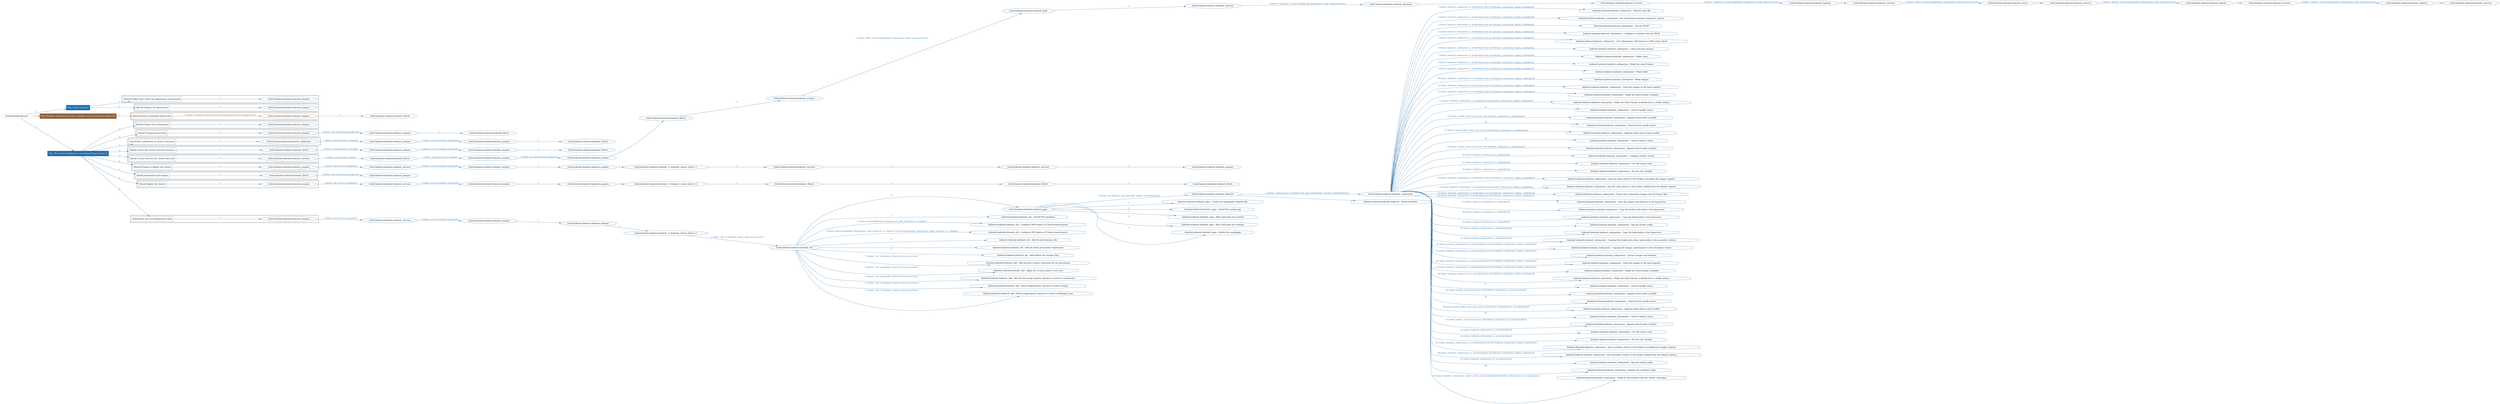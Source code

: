 digraph {
	graph [concentrate=true ordering=in rankdir=LR ratio=fill]
	edge [esep=5 sep=10]
	"kubeinit/playbook.yml" [id=root_node style=dotted]
	play_1d8784c3 [label="Play: Initial setup (1)" color="#1d71af" fontcolor="#ffffff" id=play_1d8784c3 shape=box style=filled tooltip=localhost]
	"kubeinit/playbook.yml" -> play_1d8784c3 [label="1 " color="#1d71af" fontcolor="#1d71af" id=edge_37711ec0 labeltooltip="1 " tooltip="1 "]
	subgraph "kubeinit.kubeinit.kubeinit_prepare" {
		role_99f420e4 [label="[role] kubeinit.kubeinit.kubeinit_prepare" color="#1d71af" id=role_99f420e4 tooltip="kubeinit.kubeinit.kubeinit_prepare"]
	}
	subgraph "kubeinit.kubeinit.kubeinit_prepare" {
		role_816c2f67 [label="[role] kubeinit.kubeinit.kubeinit_prepare" color="#1d71af" id=role_816c2f67 tooltip="kubeinit.kubeinit.kubeinit_prepare"]
	}
	subgraph "Play: Initial setup (1)" {
		play_1d8784c3 -> block_5ca86b5e [label=1 color="#1d71af" fontcolor="#1d71af" id=edge_a12f326e labeltooltip=1 tooltip=1]
		subgraph cluster_block_5ca86b5e {
			block_5ca86b5e [label="[block] Gather facts about the deployment environment" color="#1d71af" id=block_5ca86b5e labeltooltip="Gather facts about the deployment environment" shape=box tooltip="Gather facts about the deployment environment"]
			block_5ca86b5e -> role_99f420e4 [label="1 " color="#1d71af" fontcolor="#1d71af" id=edge_a60e7df8 labeltooltip="1 " tooltip="1 "]
		}
		play_1d8784c3 -> block_6c166f78 [label=2 color="#1d71af" fontcolor="#1d71af" id=edge_0e014a39 labeltooltip=2 tooltip=2]
		subgraph cluster_block_6c166f78 {
			block_6c166f78 [label="[block] Prepare the hypervisors" color="#1d71af" id=block_6c166f78 labeltooltip="Prepare the hypervisors" shape=box tooltip="Prepare the hypervisors"]
			block_6c166f78 -> role_816c2f67 [label="1 " color="#1d71af" fontcolor="#1d71af" id=edge_80103f69 labeltooltip="1 " tooltip="1 "]
		}
	}
	play_e81e5bc6 [label="Play: Prepare all hypervisor hosts to deploy service and cluster nodes (0)" color="#936039" fontcolor="#ffffff" id=play_e81e5bc6 shape=box style=filled tooltip="Play: Prepare all hypervisor hosts to deploy service and cluster nodes (0)"]
	"kubeinit/playbook.yml" -> play_e81e5bc6 [label="2 " color="#936039" fontcolor="#936039" id=edge_abcfe38e labeltooltip="2 " tooltip="2 "]
	subgraph "kubeinit.kubeinit.kubeinit_libvirt" {
		role_244fb43f [label="[role] kubeinit.kubeinit.kubeinit_libvirt" color="#936039" id=role_244fb43f tooltip="kubeinit.kubeinit.kubeinit_libvirt"]
	}
	subgraph "kubeinit.kubeinit.kubeinit_prepare" {
		role_1d9c8122 [label="[role] kubeinit.kubeinit.kubeinit_prepare" color="#936039" id=role_1d9c8122 tooltip="kubeinit.kubeinit.kubeinit_prepare"]
		role_1d9c8122 -> role_244fb43f [label="1 " color="#936039" fontcolor="#936039" id=edge_9a3e3296 labeltooltip="1 " tooltip="1 "]
	}
	subgraph "Play: Prepare all hypervisor hosts to deploy service and cluster nodes (0)" {
		play_e81e5bc6 -> block_f945affa [label=1 color="#936039" fontcolor="#936039" id=edge_0523de49 labeltooltip=1 tooltip=1]
		subgraph cluster_block_f945affa {
			block_f945affa [label="[block] Prepare individual hypervisors" color="#936039" id=block_f945affa labeltooltip="Prepare individual hypervisors" shape=box tooltip="Prepare individual hypervisors"]
			block_f945affa -> role_1d9c8122 [label="1 [when: inventory_hostname in hostvars['kubeinit-facts'].hypervisors]" color="#936039" fontcolor="#936039" id=edge_2105da61 labeltooltip="1 [when: inventory_hostname in hostvars['kubeinit-facts'].hypervisors]" tooltip="1 [when: inventory_hostname in hostvars['kubeinit-facts'].hypervisors]"]
		}
	}
	play_b187f497 [label="Play: Run cluster deployment on prepared hypervisors (1)" color="#296ba3" fontcolor="#ffffff" id=play_b187f497 shape=box style=filled tooltip=localhost]
	"kubeinit/playbook.yml" -> play_b187f497 [label="3 " color="#296ba3" fontcolor="#296ba3" id=edge_412a2a2f labeltooltip="3 " tooltip="3 "]
	subgraph "kubeinit.kubeinit.kubeinit_prepare" {
		role_861ab0e0 [label="[role] kubeinit.kubeinit.kubeinit_prepare" color="#296ba3" id=role_861ab0e0 tooltip="kubeinit.kubeinit.kubeinit_prepare"]
	}
	subgraph "kubeinit.kubeinit.kubeinit_libvirt" {
		role_b115efb9 [label="[role] kubeinit.kubeinit.kubeinit_libvirt" color="#296ba3" id=role_b115efb9 tooltip="kubeinit.kubeinit.kubeinit_libvirt"]
	}
	subgraph "kubeinit.kubeinit.kubeinit_prepare" {
		role_8c2008c1 [label="[role] kubeinit.kubeinit.kubeinit_prepare" color="#296ba3" id=role_8c2008c1 tooltip="kubeinit.kubeinit.kubeinit_prepare"]
		role_8c2008c1 -> role_b115efb9 [label="1 " color="#296ba3" fontcolor="#296ba3" id=edge_03dc4889 labeltooltip="1 " tooltip="1 "]
	}
	subgraph "kubeinit.kubeinit.kubeinit_prepare" {
		role_6a75672b [label="[role] kubeinit.kubeinit.kubeinit_prepare" color="#296ba3" id=role_6a75672b tooltip="kubeinit.kubeinit.kubeinit_prepare"]
		role_6a75672b -> role_8c2008c1 [label="1 [when: not environment_prepared]" color="#296ba3" fontcolor="#296ba3" id=edge_0b94c96a labeltooltip="1 [when: not environment_prepared]" tooltip="1 [when: not environment_prepared]"]
	}
	subgraph "kubeinit.kubeinit.kubeinit_libvirt" {
		role_38f4ca4e [label="[role] kubeinit.kubeinit.kubeinit_libvirt" color="#296ba3" id=role_38f4ca4e tooltip="kubeinit.kubeinit.kubeinit_libvirt"]
	}
	subgraph "kubeinit.kubeinit.kubeinit_prepare" {
		role_4e9353fc [label="[role] kubeinit.kubeinit.kubeinit_prepare" color="#296ba3" id=role_4e9353fc tooltip="kubeinit.kubeinit.kubeinit_prepare"]
		role_4e9353fc -> role_38f4ca4e [label="1 " color="#296ba3" fontcolor="#296ba3" id=edge_4ff601a0 labeltooltip="1 " tooltip="1 "]
	}
	subgraph "kubeinit.kubeinit.kubeinit_prepare" {
		role_08af8b86 [label="[role] kubeinit.kubeinit.kubeinit_prepare" color="#296ba3" id=role_08af8b86 tooltip="kubeinit.kubeinit.kubeinit_prepare"]
		role_08af8b86 -> role_4e9353fc [label="1 [when: not environment_prepared]" color="#296ba3" fontcolor="#296ba3" id=edge_bfda7d6c labeltooltip="1 [when: not environment_prepared]" tooltip="1 [when: not environment_prepared]"]
	}
	subgraph "kubeinit.kubeinit.kubeinit_validations" {
		role_d493d7da [label="[role] kubeinit.kubeinit.kubeinit_validations" color="#296ba3" id=role_d493d7da tooltip="kubeinit.kubeinit.kubeinit_validations"]
		role_d493d7da -> role_08af8b86 [label="1 [when: not hypervisors_cleaned]" color="#296ba3" fontcolor="#296ba3" id=edge_277dc9c0 labeltooltip="1 [when: not hypervisors_cleaned]" tooltip="1 [when: not hypervisors_cleaned]"]
	}
	subgraph "kubeinit.kubeinit.kubeinit_libvirt" {
		role_aebf6ecc [label="[role] kubeinit.kubeinit.kubeinit_libvirt" color="#296ba3" id=role_aebf6ecc tooltip="kubeinit.kubeinit.kubeinit_libvirt"]
	}
	subgraph "kubeinit.kubeinit.kubeinit_prepare" {
		role_e9e1ebd5 [label="[role] kubeinit.kubeinit.kubeinit_prepare" color="#296ba3" id=role_e9e1ebd5 tooltip="kubeinit.kubeinit.kubeinit_prepare"]
		role_e9e1ebd5 -> role_aebf6ecc [label="1 " color="#296ba3" fontcolor="#296ba3" id=edge_508619a4 labeltooltip="1 " tooltip="1 "]
	}
	subgraph "kubeinit.kubeinit.kubeinit_prepare" {
		role_8652c1fe [label="[role] kubeinit.kubeinit.kubeinit_prepare" color="#296ba3" id=role_8652c1fe tooltip="kubeinit.kubeinit.kubeinit_prepare"]
		role_8652c1fe -> role_e9e1ebd5 [label="1 [when: not environment_prepared]" color="#296ba3" fontcolor="#296ba3" id=edge_680bfb32 labeltooltip="1 [when: not environment_prepared]" tooltip="1 [when: not environment_prepared]"]
	}
	subgraph "kubeinit.kubeinit.kubeinit_libvirt" {
		role_e1eadee9 [label="[role] kubeinit.kubeinit.kubeinit_libvirt" color="#296ba3" id=role_e1eadee9 tooltip="kubeinit.kubeinit.kubeinit_libvirt"]
		role_e1eadee9 -> role_8652c1fe [label="1 [when: not hypervisors_cleaned]" color="#296ba3" fontcolor="#296ba3" id=edge_faad257a labeltooltip="1 [when: not hypervisors_cleaned]" tooltip="1 [when: not hypervisors_cleaned]"]
	}
	subgraph "kubeinit.kubeinit.kubeinit_services" {
		role_75934bc2 [label="[role] kubeinit.kubeinit.kubeinit_services" color="#296ba3" id=role_75934bc2 tooltip="kubeinit.kubeinit.kubeinit_services"]
	}
	subgraph "kubeinit.kubeinit.kubeinit_registry" {
		role_73e1f264 [label="[role] kubeinit.kubeinit.kubeinit_registry" color="#296ba3" id=role_73e1f264 tooltip="kubeinit.kubeinit.kubeinit_registry"]
		role_73e1f264 -> role_75934bc2 [label="1 " color="#296ba3" fontcolor="#296ba3" id=edge_291054be labeltooltip="1 " tooltip="1 "]
	}
	subgraph "kubeinit.kubeinit.kubeinit_services" {
		role_dd8f4ae9 [label="[role] kubeinit.kubeinit.kubeinit_services" color="#296ba3" id=role_dd8f4ae9 tooltip="kubeinit.kubeinit.kubeinit_services"]
		role_dd8f4ae9 -> role_73e1f264 [label="1 [when: 'registry' in hostvars[kubeinit_deployment_node_name].services]" color="#296ba3" fontcolor="#296ba3" id=edge_91bd4630 labeltooltip="1 [when: 'registry' in hostvars[kubeinit_deployment_node_name].services]" tooltip="1 [when: 'registry' in hostvars[kubeinit_deployment_node_name].services]"]
	}
	subgraph "kubeinit.kubeinit.kubeinit_apache" {
		role_99bba309 [label="[role] kubeinit.kubeinit.kubeinit_apache" color="#296ba3" id=role_99bba309 tooltip="kubeinit.kubeinit.kubeinit_apache"]
		role_99bba309 -> role_dd8f4ae9 [label="1 " color="#296ba3" fontcolor="#296ba3" id=edge_5874ccbd labeltooltip="1 " tooltip="1 "]
	}
	subgraph "kubeinit.kubeinit.kubeinit_services" {
		role_25134f25 [label="[role] kubeinit.kubeinit.kubeinit_services" color="#296ba3" id=role_25134f25 tooltip="kubeinit.kubeinit.kubeinit_services"]
		role_25134f25 -> role_99bba309 [label="1 [when: 'apache' in hostvars[kubeinit_deployment_node_name].services]" color="#296ba3" fontcolor="#296ba3" id=edge_b7f0056e labeltooltip="1 [when: 'apache' in hostvars[kubeinit_deployment_node_name].services]" tooltip="1 [when: 'apache' in hostvars[kubeinit_deployment_node_name].services]"]
	}
	subgraph "kubeinit.kubeinit.kubeinit_nexus" {
		role_3f56356f [label="[role] kubeinit.kubeinit.kubeinit_nexus" color="#296ba3" id=role_3f56356f tooltip="kubeinit.kubeinit.kubeinit_nexus"]
		role_3f56356f -> role_25134f25 [label="1 " color="#296ba3" fontcolor="#296ba3" id=edge_89238c57 labeltooltip="1 " tooltip="1 "]
	}
	subgraph "kubeinit.kubeinit.kubeinit_services" {
		role_61d0053f [label="[role] kubeinit.kubeinit.kubeinit_services" color="#296ba3" id=role_61d0053f tooltip="kubeinit.kubeinit.kubeinit_services"]
		role_61d0053f -> role_3f56356f [label="1 [when: 'nexus' in hostvars[kubeinit_deployment_node_name].services]" color="#296ba3" fontcolor="#296ba3" id=edge_2a2c4cd6 labeltooltip="1 [when: 'nexus' in hostvars[kubeinit_deployment_node_name].services]" tooltip="1 [when: 'nexus' in hostvars[kubeinit_deployment_node_name].services]"]
	}
	subgraph "kubeinit.kubeinit.kubeinit_haproxy" {
		role_b425cc8e [label="[role] kubeinit.kubeinit.kubeinit_haproxy" color="#296ba3" id=role_b425cc8e tooltip="kubeinit.kubeinit.kubeinit_haproxy"]
		role_b425cc8e -> role_61d0053f [label="1 " color="#296ba3" fontcolor="#296ba3" id=edge_9f6c2f40 labeltooltip="1 " tooltip="1 "]
	}
	subgraph "kubeinit.kubeinit.kubeinit_services" {
		role_6594d988 [label="[role] kubeinit.kubeinit.kubeinit_services" color="#296ba3" id=role_6594d988 tooltip="kubeinit.kubeinit.kubeinit_services"]
		role_6594d988 -> role_b425cc8e [label="1 [when: 'haproxy' in hostvars[kubeinit_deployment_node_name].services]" color="#296ba3" fontcolor="#296ba3" id=edge_20e391f1 labeltooltip="1 [when: 'haproxy' in hostvars[kubeinit_deployment_node_name].services]" tooltip="1 [when: 'haproxy' in hostvars[kubeinit_deployment_node_name].services]"]
	}
	subgraph "kubeinit.kubeinit.kubeinit_dnsmasq" {
		role_6ca9a08f [label="[role] kubeinit.kubeinit.kubeinit_dnsmasq" color="#296ba3" id=role_6ca9a08f tooltip="kubeinit.kubeinit.kubeinit_dnsmasq"]
		role_6ca9a08f -> role_6594d988 [label="1 " color="#296ba3" fontcolor="#296ba3" id=edge_02e6ba7e labeltooltip="1 " tooltip="1 "]
	}
	subgraph "kubeinit.kubeinit.kubeinit_services" {
		role_6c6a97ee [label="[role] kubeinit.kubeinit.kubeinit_services" color="#296ba3" id=role_6c6a97ee tooltip="kubeinit.kubeinit.kubeinit_services"]
		role_6c6a97ee -> role_6ca9a08f [label="1 [when: 'dnsmasq' in hostvars[kubeinit_deployment_node_name].services]" color="#296ba3" fontcolor="#296ba3" id=edge_89f33fee labeltooltip="1 [when: 'dnsmasq' in hostvars[kubeinit_deployment_node_name].services]" tooltip="1 [when: 'dnsmasq' in hostvars[kubeinit_deployment_node_name].services]"]
	}
	subgraph "kubeinit.kubeinit.kubeinit_bind" {
		role_ac25366d [label="[role] kubeinit.kubeinit.kubeinit_bind" color="#296ba3" id=role_ac25366d tooltip="kubeinit.kubeinit.kubeinit_bind"]
		role_ac25366d -> role_6c6a97ee [label="1 " color="#296ba3" fontcolor="#296ba3" id=edge_35c01b10 labeltooltip="1 " tooltip="1 "]
	}
	subgraph "kubeinit.kubeinit.kubeinit_prepare" {
		role_6b55c64f [label="[role] kubeinit.kubeinit.kubeinit_prepare" color="#296ba3" id=role_6b55c64f tooltip="kubeinit.kubeinit.kubeinit_prepare"]
		role_6b55c64f -> role_ac25366d [label="1 [when: 'bind' in hostvars[kubeinit_deployment_node_name].services]" color="#296ba3" fontcolor="#296ba3" id=edge_ab4980b1 labeltooltip="1 [when: 'bind' in hostvars[kubeinit_deployment_node_name].services]" tooltip="1 [when: 'bind' in hostvars[kubeinit_deployment_node_name].services]"]
	}
	subgraph "kubeinit.kubeinit.kubeinit_libvirt" {
		role_68f112b7 [label="[role] kubeinit.kubeinit.kubeinit_libvirt" color="#296ba3" id=role_68f112b7 tooltip="kubeinit.kubeinit.kubeinit_libvirt"]
		role_68f112b7 -> role_6b55c64f [label="1 " color="#296ba3" fontcolor="#296ba3" id=edge_5e8978c1 labeltooltip="1 " tooltip="1 "]
	}
	subgraph "kubeinit.kubeinit.kubeinit_prepare" {
		role_e06b0bdf [label="[role] kubeinit.kubeinit.kubeinit_prepare" color="#296ba3" id=role_e06b0bdf tooltip="kubeinit.kubeinit.kubeinit_prepare"]
		role_e06b0bdf -> role_68f112b7 [label="1 " color="#296ba3" fontcolor="#296ba3" id=edge_eb41a203 labeltooltip="1 " tooltip="1 "]
	}
	subgraph "kubeinit.kubeinit.kubeinit_prepare" {
		role_a91468b3 [label="[role] kubeinit.kubeinit.kubeinit_prepare" color="#296ba3" id=role_a91468b3 tooltip="kubeinit.kubeinit.kubeinit_prepare"]
		role_a91468b3 -> role_e06b0bdf [label="1 [when: not environment_prepared]" color="#296ba3" fontcolor="#296ba3" id=edge_29d218a9 labeltooltip="1 [when: not environment_prepared]" tooltip="1 [when: not environment_prepared]"]
	}
	subgraph "kubeinit.kubeinit.kubeinit_libvirt" {
		role_0fec91ba [label="[role] kubeinit.kubeinit.kubeinit_libvirt" color="#296ba3" id=role_0fec91ba tooltip="kubeinit.kubeinit.kubeinit_libvirt"]
		role_0fec91ba -> role_a91468b3 [label="1 [when: not hypervisors_cleaned]" color="#296ba3" fontcolor="#296ba3" id=edge_ff39a224 labeltooltip="1 [when: not hypervisors_cleaned]" tooltip="1 [when: not hypervisors_cleaned]"]
	}
	subgraph "kubeinit.kubeinit.kubeinit_services" {
		role_12783359 [label="[role] kubeinit.kubeinit.kubeinit_services" color="#296ba3" id=role_12783359 tooltip="kubeinit.kubeinit.kubeinit_services"]
		role_12783359 -> role_0fec91ba [label="1 [when: not network_created]" color="#296ba3" fontcolor="#296ba3" id=edge_5067ac9f labeltooltip="1 [when: not network_created]" tooltip="1 [when: not network_created]"]
	}
	subgraph "kubeinit.kubeinit.kubeinit_prepare" {
		role_0bf4cdca [label="[role] kubeinit.kubeinit.kubeinit_prepare" color="#296ba3" id=role_0bf4cdca tooltip="kubeinit.kubeinit.kubeinit_prepare"]
	}
	subgraph "kubeinit.kubeinit.kubeinit_services" {
		role_d145c958 [label="[role] kubeinit.kubeinit.kubeinit_services" color="#296ba3" id=role_d145c958 tooltip="kubeinit.kubeinit.kubeinit_services"]
		role_d145c958 -> role_0bf4cdca [label="1 " color="#296ba3" fontcolor="#296ba3" id=edge_5b27cc16 labeltooltip="1 " tooltip="1 "]
	}
	subgraph "kubeinit.kubeinit.kubeinit_services" {
		role_8a40e960 [label="[role] kubeinit.kubeinit.kubeinit_services" color="#296ba3" id=role_8a40e960 tooltip="kubeinit.kubeinit.kubeinit_services"]
		role_8a40e960 -> role_d145c958 [label="1 " color="#296ba3" fontcolor="#296ba3" id=edge_90e63d42 labeltooltip="1 " tooltip="1 "]
	}
	subgraph "kubeinit.kubeinit.kubeinit_{{ kubeinit_cluster_distro }}" {
		role_70398e39 [label="[role] kubeinit.kubeinit.kubeinit_{{ kubeinit_cluster_distro }}" color="#296ba3" id=role_70398e39 tooltip="kubeinit.kubeinit.kubeinit_{{ kubeinit_cluster_distro }}"]
		role_70398e39 -> role_8a40e960 [label="1 " color="#296ba3" fontcolor="#296ba3" id=edge_79bf9131 labeltooltip="1 " tooltip="1 "]
	}
	subgraph "kubeinit.kubeinit.kubeinit_prepare" {
		role_46979c8f [label="[role] kubeinit.kubeinit.kubeinit_prepare" color="#296ba3" id=role_46979c8f tooltip="kubeinit.kubeinit.kubeinit_prepare"]
		role_46979c8f -> role_70398e39 [label="1 " color="#296ba3" fontcolor="#296ba3" id=edge_72f097d5 labeltooltip="1 " tooltip="1 "]
	}
	subgraph "kubeinit.kubeinit.kubeinit_prepare" {
		role_f70a0f1f [label="[role] kubeinit.kubeinit.kubeinit_prepare" color="#296ba3" id=role_f70a0f1f tooltip="kubeinit.kubeinit.kubeinit_prepare"]
		role_f70a0f1f -> role_46979c8f [label="1 " color="#296ba3" fontcolor="#296ba3" id=edge_66804435 labeltooltip="1 " tooltip="1 "]
	}
	subgraph "kubeinit.kubeinit.kubeinit_services" {
		role_2aeeb20b [label="[role] kubeinit.kubeinit.kubeinit_services" color="#296ba3" id=role_2aeeb20b tooltip="kubeinit.kubeinit.kubeinit_services"]
		role_2aeeb20b -> role_f70a0f1f [label="1 [when: not environment_prepared]" color="#296ba3" fontcolor="#296ba3" id=edge_21117f18 labeltooltip="1 [when: not environment_prepared]" tooltip="1 [when: not environment_prepared]"]
	}
	subgraph "kubeinit.kubeinit.kubeinit_prepare" {
		role_0b8f5d6c [label="[role] kubeinit.kubeinit.kubeinit_prepare" color="#296ba3" id=role_0b8f5d6c tooltip="kubeinit.kubeinit.kubeinit_prepare"]
		role_0b8f5d6c -> role_2aeeb20b [label="1 [when: not services_prepared]" color="#296ba3" fontcolor="#296ba3" id=edge_3092ad42 labeltooltip="1 [when: not services_prepared]" tooltip="1 [when: not services_prepared]"]
	}
	subgraph "kubeinit.kubeinit.kubeinit_prepare" {
		role_40e465fc [label="[role] kubeinit.kubeinit.kubeinit_prepare" color="#296ba3" id=role_40e465fc tooltip="kubeinit.kubeinit.kubeinit_prepare"]
	}
	subgraph "kubeinit.kubeinit.kubeinit_libvirt" {
		role_00959f3b [label="[role] kubeinit.kubeinit.kubeinit_libvirt" color="#296ba3" id=role_00959f3b tooltip="kubeinit.kubeinit.kubeinit_libvirt"]
		role_00959f3b -> role_40e465fc [label="1 [when: not environment_prepared]" color="#296ba3" fontcolor="#296ba3" id=edge_24ecc4bc labeltooltip="1 [when: not environment_prepared]" tooltip="1 [when: not environment_prepared]"]
	}
	subgraph "kubeinit.kubeinit.kubeinit_libvirt" {
		role_a5801ea5 [label="[role] kubeinit.kubeinit.kubeinit_libvirt" color="#296ba3" id=role_a5801ea5 tooltip="kubeinit.kubeinit.kubeinit_libvirt"]
	}
	subgraph "kubeinit.kubeinit.kubeinit_libvirt" {
		role_9e56a75f [label="[role] kubeinit.kubeinit.kubeinit_libvirt" color="#296ba3" id=role_9e56a75f tooltip="kubeinit.kubeinit.kubeinit_libvirt"]
		role_9e56a75f -> role_a5801ea5 [label="1 " color="#296ba3" fontcolor="#296ba3" id=edge_063fbbc5 labeltooltip="1 " tooltip="1 "]
	}
	subgraph "kubeinit.kubeinit.kubeinit_libvirt" {
		role_38e24f79 [label="[role] kubeinit.kubeinit.kubeinit_libvirt" color="#296ba3" id=role_38e24f79 tooltip="kubeinit.kubeinit.kubeinit_libvirt"]
		role_38e24f79 -> role_9e56a75f [label="1 " color="#296ba3" fontcolor="#296ba3" id=edge_78dd49f4 labeltooltip="1 " tooltip="1 "]
	}
	subgraph "kubeinit.kubeinit.kubeinit_{{ kubeinit_cluster_distro }}" {
		role_894fd6ac [label="[role] kubeinit.kubeinit.kubeinit_{{ kubeinit_cluster_distro }}" color="#296ba3" id=role_894fd6ac tooltip="kubeinit.kubeinit.kubeinit_{{ kubeinit_cluster_distro }}"]
		role_894fd6ac -> role_38e24f79 [label="1 " color="#296ba3" fontcolor="#296ba3" id=edge_d7dc72bb labeltooltip="1 " tooltip="1 "]
	}
	subgraph "kubeinit.kubeinit.kubeinit_prepare" {
		role_50054048 [label="[role] kubeinit.kubeinit.kubeinit_prepare" color="#296ba3" id=role_50054048 tooltip="kubeinit.kubeinit.kubeinit_prepare"]
		role_50054048 -> role_894fd6ac [label="1 " color="#296ba3" fontcolor="#296ba3" id=edge_b8bbca46 labeltooltip="1 " tooltip="1 "]
	}
	subgraph "kubeinit.kubeinit.kubeinit_prepare" {
		role_e5a20f41 [label="[role] kubeinit.kubeinit.kubeinit_prepare" color="#296ba3" id=role_e5a20f41 tooltip="kubeinit.kubeinit.kubeinit_prepare"]
		role_e5a20f41 -> role_50054048 [label="1 " color="#296ba3" fontcolor="#296ba3" id=edge_ccd88da6 labeltooltip="1 " tooltip="1 "]
	}
	subgraph "kubeinit.kubeinit.kubeinit_services" {
		role_6c1e0a22 [label="[role] kubeinit.kubeinit.kubeinit_services" color="#296ba3" id=role_6c1e0a22 tooltip="kubeinit.kubeinit.kubeinit_services"]
		role_6c1e0a22 -> role_e5a20f41 [label="1 [when: not environment_prepared]" color="#296ba3" fontcolor="#296ba3" id=edge_eac22bd5 labeltooltip="1 [when: not environment_prepared]" tooltip="1 [when: not environment_prepared]"]
	}
	subgraph "kubeinit.kubeinit.kubeinit_prepare" {
		role_60798f99 [label="[role] kubeinit.kubeinit.kubeinit_prepare" color="#296ba3" id=role_60798f99 tooltip="kubeinit.kubeinit.kubeinit_prepare"]
		role_60798f99 -> role_6c1e0a22 [label="1 [when: not services_prepared]" color="#296ba3" fontcolor="#296ba3" id=edge_7fd56402 labeltooltip="1 [when: not services_prepared]" tooltip="1 [when: not services_prepared]"]
	}
	subgraph "kubeinit.kubeinit.kubeinit_submariner" {
		role_92b066cb [label="[role] kubeinit.kubeinit.kubeinit_submariner" color="#296ba3" id=role_92b066cb tooltip="kubeinit.kubeinit.kubeinit_submariner"]
		task_b2f78c8d [label="kubeinit.kubeinit.kubeinit_submariner : Remove repo file" color="#296ba3" id=task_b2f78c8d shape=octagon tooltip="kubeinit.kubeinit.kubeinit_submariner : Remove repo file"]
		role_92b066cb -> task_b2f78c8d [label="1 [when: kubeinit_submariner_is_broker|bool and not kubeinit_submariner_deploy_stable|bool]" color="#296ba3" fontcolor="#296ba3" id=edge_f16aa6d8 labeltooltip="1 [when: kubeinit_submariner_is_broker|bool and not kubeinit_submariner_deploy_stable|bool]" tooltip="1 [when: kubeinit_submariner_is_broker|bool and not kubeinit_submariner_deploy_stable|bool]"]
		task_fcaf24f6 [label="kubeinit.kubeinit.kubeinit_submariner : Get submariner-operator repository content" color="#296ba3" id=task_fcaf24f6 shape=octagon tooltip="kubeinit.kubeinit.kubeinit_submariner : Get submariner-operator repository content"]
		role_92b066cb -> task_fcaf24f6 [label="2 [when: kubeinit_submariner_is_broker|bool and not kubeinit_submariner_deploy_stable|bool]" color="#296ba3" fontcolor="#296ba3" id=edge_9038d0ef labeltooltip="2 [when: kubeinit_submariner_is_broker|bool and not kubeinit_submariner_deploy_stable|bool]" tooltip="2 [when: kubeinit_submariner_is_broker|bool and not kubeinit_submariner_deploy_stable|bool]"]
		task_52219506 [label="kubeinit.kubeinit.kubeinit_submariner : Get the PR ID" color="#296ba3" id=task_52219506 shape=octagon tooltip="kubeinit.kubeinit.kubeinit_submariner : Get the PR ID"]
		role_92b066cb -> task_52219506 [label="3 [when: kubeinit_submariner_is_broker|bool and not kubeinit_submariner_deploy_stable|bool]" color="#296ba3" fontcolor="#296ba3" id=edge_f2f518c8 labeltooltip="3 [when: kubeinit_submariner_is_broker|bool and not kubeinit_submariner_deploy_stable|bool]" tooltip="3 [when: kubeinit_submariner_is_broker|bool and not kubeinit_submariner_deploy_stable|bool]"]
		task_dcd6f9cf [label="kubeinit.kubeinit.kubeinit_submariner : Configure a variable with the PR ID" color="#296ba3" id=task_dcd6f9cf shape=octagon tooltip="kubeinit.kubeinit.kubeinit_submariner : Configure a variable with the PR ID"]
		role_92b066cb -> task_dcd6f9cf [label="4 [when: kubeinit_submariner_is_broker|bool and not kubeinit_submariner_deploy_stable|bool]" color="#296ba3" fontcolor="#296ba3" id=edge_cca8babe labeltooltip="4 [when: kubeinit_submariner_is_broker|bool and not kubeinit_submariner_deploy_stable|bool]" tooltip="4 [when: kubeinit_submariner_is_broker|bool and not kubeinit_submariner_deploy_stable|bool]"]
		task_6909e68a [label="kubeinit.kubeinit.kubeinit_submariner : Get submariner code based on a PR or from devel" color="#296ba3" id=task_6909e68a shape=octagon tooltip="kubeinit.kubeinit.kubeinit_submariner : Get submariner code based on a PR or from devel"]
		role_92b066cb -> task_6909e68a [label="5 [when: kubeinit_submariner_is_broker|bool and not kubeinit_submariner_deploy_stable|bool]" color="#296ba3" fontcolor="#296ba3" id=edge_3adf9583 labeltooltip="5 [when: kubeinit_submariner_is_broker|bool and not kubeinit_submariner_deploy_stable|bool]" tooltip="5 [when: kubeinit_submariner_is_broker|bool and not kubeinit_submariner_deploy_stable|bool]"]
		task_781bc5c5 [label="kubeinit.kubeinit.kubeinit_submariner : Clean previous images" color="#296ba3" id=task_781bc5c5 shape=octagon tooltip="kubeinit.kubeinit.kubeinit_submariner : Clean previous images"]
		role_92b066cb -> task_781bc5c5 [label="6 [when: kubeinit_submariner_is_broker|bool and not kubeinit_submariner_deploy_stable|bool]" color="#296ba3" fontcolor="#296ba3" id=edge_27b42974 labeltooltip="6 [when: kubeinit_submariner_is_broker|bool and not kubeinit_submariner_deploy_stable|bool]" tooltip="6 [when: kubeinit_submariner_is_broker|bool and not kubeinit_submariner_deploy_stable|bool]"]
		task_fda60f6d [label="kubeinit.kubeinit.kubeinit_submariner : Make clean" color="#296ba3" id=task_fda60f6d shape=octagon tooltip="kubeinit.kubeinit.kubeinit_submariner : Make clean"]
		role_92b066cb -> task_fda60f6d [label="7 [when: kubeinit_submariner_is_broker|bool and not kubeinit_submariner_deploy_stable|bool]" color="#296ba3" fontcolor="#296ba3" id=edge_0db49923 labeltooltip="7 [when: kubeinit_submariner_is_broker|bool and not kubeinit_submariner_deploy_stable|bool]" tooltip="7 [when: kubeinit_submariner_is_broker|bool and not kubeinit_submariner_deploy_stable|bool]"]
		task_c66606e6 [label="kubeinit.kubeinit.kubeinit_submariner : Make the subctl binary" color="#296ba3" id=task_c66606e6 shape=octagon tooltip="kubeinit.kubeinit.kubeinit_submariner : Make the subctl binary"]
		role_92b066cb -> task_c66606e6 [label="8 [when: kubeinit_submariner_is_broker|bool and not kubeinit_submariner_deploy_stable|bool]" color="#296ba3" fontcolor="#296ba3" id=edge_9b9c3005 labeltooltip="8 [when: kubeinit_submariner_is_broker|bool and not kubeinit_submariner_deploy_stable|bool]" tooltip="8 [when: kubeinit_submariner_is_broker|bool and not kubeinit_submariner_deploy_stable|bool]"]
		task_c3a7ea55 [label="kubeinit.kubeinit.kubeinit_submariner : Make build" color="#296ba3" id=task_c3a7ea55 shape=octagon tooltip="kubeinit.kubeinit.kubeinit_submariner : Make build"]
		role_92b066cb -> task_c3a7ea55 [label="9 [when: kubeinit_submariner_is_broker|bool and not kubeinit_submariner_deploy_stable|bool]" color="#296ba3" fontcolor="#296ba3" id=edge_c8cd5ef1 labeltooltip="9 [when: kubeinit_submariner_is_broker|bool and not kubeinit_submariner_deploy_stable|bool]" tooltip="9 [when: kubeinit_submariner_is_broker|bool and not kubeinit_submariner_deploy_stable|bool]"]
		task_79aef6cb [label="kubeinit.kubeinit.kubeinit_submariner : Make images" color="#296ba3" id=task_79aef6cb shape=octagon tooltip="kubeinit.kubeinit.kubeinit_submariner : Make images"]
		role_92b066cb -> task_79aef6cb [label="10 [when: kubeinit_submariner_is_broker|bool and not kubeinit_submariner_deploy_stable|bool]" color="#296ba3" fontcolor="#296ba3" id=edge_c8197899 labeltooltip="10 [when: kubeinit_submariner_is_broker|bool and not kubeinit_submariner_deploy_stable|bool]" tooltip="10 [when: kubeinit_submariner_is_broker|bool and not kubeinit_submariner_deploy_stable|bool]"]
		task_600b2fb7 [label="kubeinit.kubeinit.kubeinit_submariner : Push the images to the local registry" color="#296ba3" id=task_600b2fb7 shape=octagon tooltip="kubeinit.kubeinit.kubeinit_submariner : Push the images to the local registry"]
		role_92b066cb -> task_600b2fb7 [label="11 [when: kubeinit_submariner_is_broker|bool and not kubeinit_submariner_deploy_stable|bool]" color="#296ba3" fontcolor="#296ba3" id=edge_0c9fb87c labeltooltip="11 [when: kubeinit_submariner_is_broker|bool and not kubeinit_submariner_deploy_stable|bool]" tooltip="11 [when: kubeinit_submariner_is_broker|bool and not kubeinit_submariner_deploy_stable|bool]"]
		task_7fc61144 [label="kubeinit.kubeinit.kubeinit_submariner : Make the subctl binary available" color="#296ba3" id=task_7fc61144 shape=octagon tooltip="kubeinit.kubeinit.kubeinit_submariner : Make the subctl binary available"]
		role_92b066cb -> task_7fc61144 [label="12 [when: kubeinit_submariner_is_broker|bool and not kubeinit_submariner_deploy_stable|bool]" color="#296ba3" fontcolor="#296ba3" id=edge_e08336e3 labeltooltip="12 [when: kubeinit_submariner_is_broker|bool and not kubeinit_submariner_deploy_stable|bool]" tooltip="12 [when: kubeinit_submariner_is_broker|bool and not kubeinit_submariner_deploy_stable|bool]"]
		task_e1f33a6f [label="kubeinit.kubeinit.kubeinit_submariner : Make the subctl binary available from a stable release" color="#296ba3" id=task_e1f33a6f shape=octagon tooltip="kubeinit.kubeinit.kubeinit_submariner : Make the subctl binary available from a stable release"]
		role_92b066cb -> task_e1f33a6f [label="13 [when: kubeinit_submariner_is_broker|bool and kubeinit_submariner_deploy_stable|bool]" color="#296ba3" fontcolor="#296ba3" id=edge_59114f3f labeltooltip="13 [when: kubeinit_submariner_is_broker|bool and kubeinit_submariner_deploy_stable|bool]" tooltip="13 [when: kubeinit_submariner_is_broker|bool and kubeinit_submariner_deploy_stable|bool]"]
		task_f7fe131a [label="kubeinit.kubeinit.kubeinit_submariner : Check if profile exists" color="#296ba3" id=task_f7fe131a shape=octagon tooltip="kubeinit.kubeinit.kubeinit_submariner : Check if profile exists"]
		role_92b066cb -> task_f7fe131a [label="14 " color="#296ba3" fontcolor="#296ba3" id=edge_24ac8f52 labeltooltip="14 " tooltip="14 "]
		task_af5d0ca1 [label="kubeinit.kubeinit.kubeinit_submariner : Append subctl path to profile" color="#296ba3" id=task_af5d0ca1 shape=octagon tooltip="kubeinit.kubeinit.kubeinit_submariner : Append subctl path to profile"]
		role_92b066cb -> task_af5d0ca1 [label="15 [when: profile_exists.stat.exists and kubeinit_submariner_is_broker|bool]" color="#296ba3" fontcolor="#296ba3" id=edge_51ca0821 labeltooltip="15 [when: profile_exists.stat.exists and kubeinit_submariner_is_broker|bool]" tooltip="15 [when: profile_exists.stat.exists and kubeinit_submariner_is_broker|bool]"]
		task_65e53d41 [label="kubeinit.kubeinit.kubeinit_submariner : Check if bash_profile exists" color="#296ba3" id=task_65e53d41 shape=octagon tooltip="kubeinit.kubeinit.kubeinit_submariner : Check if bash_profile exists"]
		role_92b066cb -> task_65e53d41 [label="16 " color="#296ba3" fontcolor="#296ba3" id=edge_ec274ff7 labeltooltip="16 " tooltip="16 "]
		task_68f74750 [label="kubeinit.kubeinit.kubeinit_submariner : Append subctl path to bash_profile" color="#296ba3" id=task_68f74750 shape=octagon tooltip="kubeinit.kubeinit.kubeinit_submariner : Append subctl path to bash_profile"]
		role_92b066cb -> task_68f74750 [label="17 [when: bash_profile_exists.stat.exists and kubeinit_submariner_is_broker|bool]" color="#296ba3" fontcolor="#296ba3" id=edge_6c9e8d71 labeltooltip="17 [when: bash_profile_exists.stat.exists and kubeinit_submariner_is_broker|bool]" tooltip="17 [when: bash_profile_exists.stat.exists and kubeinit_submariner_is_broker|bool]"]
		task_92026082 [label="kubeinit.kubeinit.kubeinit_submariner : Check if bashrc exists" color="#296ba3" id=task_92026082 shape=octagon tooltip="kubeinit.kubeinit.kubeinit_submariner : Check if bashrc exists"]
		role_92b066cb -> task_92026082 [label="18 " color="#296ba3" fontcolor="#296ba3" id=edge_eba5201a labeltooltip="18 " tooltip="18 "]
		task_cc3f52ad [label="kubeinit.kubeinit.kubeinit_submariner : Append subctl path to bashrc" color="#296ba3" id=task_cc3f52ad shape=octagon tooltip="kubeinit.kubeinit.kubeinit_submariner : Append subctl path to bashrc"]
		role_92b066cb -> task_cc3f52ad [label="19 [when: bashrc_exists.stat.exists and kubeinit_submariner_is_broker|bool]" color="#296ba3" fontcolor="#296ba3" id=edge_b5782ae9 labeltooltip="19 [when: bashrc_exists.stat.exists and kubeinit_submariner_is_broker|bool]" tooltip="19 [when: bashrc_exists.stat.exists and kubeinit_submariner_is_broker|bool]"]
		task_601e967e [label="kubeinit.kubeinit.kubeinit_submariner : Configure broker cluster" color="#296ba3" id=task_601e967e shape=octagon tooltip="kubeinit.kubeinit.kubeinit_submariner : Configure broker cluster"]
		role_92b066cb -> task_601e967e [label="20 [when: kubeinit_submariner_is_broker|bool]" color="#296ba3" fontcolor="#296ba3" id=edge_fb1b243e labeltooltip="20 [when: kubeinit_submariner_is_broker|bool]" tooltip="20 [when: kubeinit_submariner_is_broker|bool]"]
		task_9f5950cb [label="kubeinit.kubeinit.kubeinit_submariner : Get the service cidr" color="#296ba3" id=task_9f5950cb shape=octagon tooltip="kubeinit.kubeinit.kubeinit_submariner : Get the service cidr"]
		role_92b066cb -> task_9f5950cb [label="21 [when: kubeinit_submariner_is_broker|bool]" color="#296ba3" fontcolor="#296ba3" id=edge_4e57c8a3 labeltooltip="21 [when: kubeinit_submariner_is_broker|bool]" tooltip="21 [when: kubeinit_submariner_is_broker|bool]"]
		task_95696efc [label="kubeinit.kubeinit.kubeinit_submariner : Set the cidr variable" color="#296ba3" id=task_95696efc shape=octagon tooltip="kubeinit.kubeinit.kubeinit_submariner : Set the cidr variable"]
		role_92b066cb -> task_95696efc [label="22 [when: kubeinit_submariner_is_broker|bool]" color="#296ba3" fontcolor="#296ba3" id=edge_76ce54c4 labeltooltip="22 [when: kubeinit_submariner_is_broker|bool]" tooltip="22 [when: kubeinit_submariner_is_broker|bool]"]
		task_23d2ac13 [label="kubeinit.kubeinit.kubeinit_submariner : Join the main cluster to the broker overriding the images registry" color="#296ba3" id=task_23d2ac13 shape=octagon tooltip="kubeinit.kubeinit.kubeinit_submariner : Join the main cluster to the broker overriding the images registry"]
		role_92b066cb -> task_23d2ac13 [label="23 [when: kubeinit_submariner_is_broker|bool and not kubeinit_submariner_deploy_stable|bool]" color="#296ba3" fontcolor="#296ba3" id=edge_d6b0b671 labeltooltip="23 [when: kubeinit_submariner_is_broker|bool and not kubeinit_submariner_deploy_stable|bool]" tooltip="23 [when: kubeinit_submariner_is_broker|bool and not kubeinit_submariner_deploy_stable|bool]"]
		task_d1deb7ae [label="kubeinit.kubeinit.kubeinit_submariner : Join the main cluster to the broker pulling from the default registry" color="#296ba3" id=task_d1deb7ae shape=octagon tooltip="kubeinit.kubeinit.kubeinit_submariner : Join the main cluster to the broker pulling from the default registry"]
		role_92b066cb -> task_d1deb7ae [label="24 [when: kubeinit_submariner_is_broker|bool and kubeinit_submariner_deploy_stable|bool]" color="#296ba3" fontcolor="#296ba3" id=edge_9f154ab2 labeltooltip="24 [when: kubeinit_submariner_is_broker|bool and kubeinit_submariner_deploy_stable|bool]" tooltip="24 [when: kubeinit_submariner_is_broker|bool and kubeinit_submariner_deploy_stable|bool]"]
		task_8427357f [label="kubeinit.kubeinit.kubeinit_submariner : Export the submariner images and the binary files" color="#296ba3" id=task_8427357f shape=octagon tooltip="kubeinit.kubeinit.kubeinit_submariner : Export the submariner images and the binary files"]
		role_92b066cb -> task_8427357f [label="25 [when: kubeinit_submariner_is_broker|bool and not kubeinit_submariner_deploy_stable|bool]" color="#296ba3" fontcolor="#296ba3" id=edge_0d9e94ce labeltooltip="25 [when: kubeinit_submariner_is_broker|bool and not kubeinit_submariner_deploy_stable|bool]" tooltip="25 [when: kubeinit_submariner_is_broker|bool and not kubeinit_submariner_deploy_stable|bool]"]
		task_215a206f [label="kubeinit.kubeinit.kubeinit_submariner : Copy the images and binaries to the hypervisor" color="#296ba3" id=task_215a206f shape=octagon tooltip="kubeinit.kubeinit.kubeinit_submariner : Copy the images and binaries to the hypervisor"]
		role_92b066cb -> task_215a206f [label="26 [when: kubeinit_submariner_is_broker|bool and not kubeinit_submariner_deploy_stable|bool]" color="#296ba3" fontcolor="#296ba3" id=edge_da46427e labeltooltip="26 [when: kubeinit_submariner_is_broker|bool and not kubeinit_submariner_deploy_stable|bool]" tooltip="26 [when: kubeinit_submariner_is_broker|bool and not kubeinit_submariner_deploy_stable|bool]"]
		task_1c108b71 [label="kubeinit.kubeinit.kubeinit_submariner : Copy the broker-info.subm to the hypervisor" color="#296ba3" id=task_1c108b71 shape=octagon tooltip="kubeinit.kubeinit.kubeinit_submariner : Copy the broker-info.subm to the hypervisor"]
		role_92b066cb -> task_1c108b71 [label="27 [when: kubeinit_submariner_is_broker|bool]" color="#296ba3" fontcolor="#296ba3" id=edge_24396f64 labeltooltip="27 [when: kubeinit_submariner_is_broker|bool]" tooltip="27 [when: kubeinit_submariner_is_broker|bool]"]
		task_94efa524 [label="kubeinit.kubeinit.kubeinit_submariner : Copy the kubeconfig to the hypervisor" color="#296ba3" id=task_94efa524 shape=octagon tooltip="kubeinit.kubeinit.kubeinit_submariner : Copy the kubeconfig to the hypervisor"]
		role_92b066cb -> task_94efa524 [label="28 [when: kubeinit_submariner_is_broker|bool]" color="#296ba3" fontcolor="#296ba3" id=edge_d965e2ef labeltooltip="28 [when: kubeinit_submariner_is_broker|bool]" tooltip="28 [when: kubeinit_submariner_is_broker|bool]"]
		task_e27e444a [label="kubeinit.kubeinit.kubeinit_submariner : Tag the worker nodes" color="#296ba3" id=task_e27e444a shape=octagon tooltip="kubeinit.kubeinit.kubeinit_submariner : Tag the worker nodes"]
		role_92b066cb -> task_e27e444a [label="29 [when: kubeinit_submariner_is_broker|bool]" color="#296ba3" fontcolor="#296ba3" id=edge_870fe55b labeltooltip="29 [when: kubeinit_submariner_is_broker|bool]" tooltip="29 [when: kubeinit_submariner_is_broker|bool]"]
		task_2de6cdba [label="kubeinit.kubeinit.kubeinit_submariner : Copy the kubeconfig to the hypervisor" color="#296ba3" id=task_2de6cdba shape=octagon tooltip="kubeinit.kubeinit.kubeinit_submariner : Copy the kubeconfig to the hypervisor"]
		role_92b066cb -> task_2de6cdba [label="30 [when: kubeinit_submariner_is_secondary|bool]" color="#296ba3" fontcolor="#296ba3" id=edge_75a40795 labeltooltip="30 [when: kubeinit_submariner_is_secondary|bool]" tooltip="30 [when: kubeinit_submariner_is_secondary|bool]"]
		task_59f398e0 [label="kubeinit.kubeinit.kubeinit_submariner : Copying the broker-info.subm, kubeconfig to the secondary cluster" color="#296ba3" id=task_59f398e0 shape=octagon tooltip="kubeinit.kubeinit.kubeinit_submariner : Copying the broker-info.subm, kubeconfig to the secondary cluster"]
		role_92b066cb -> task_59f398e0 [label="31 [when: kubeinit_submariner_is_secondary|bool]" color="#296ba3" fontcolor="#296ba3" id=edge_4699362f labeltooltip="31 [when: kubeinit_submariner_is_secondary|bool]" tooltip="31 [when: kubeinit_submariner_is_secondary|bool]"]
		task_0b8be0c0 [label="kubeinit.kubeinit.kubeinit_submariner : Copying the images, and binaries to the secondary cluster" color="#296ba3" id=task_0b8be0c0 shape=octagon tooltip="kubeinit.kubeinit.kubeinit_submariner : Copying the images, and binaries to the secondary cluster"]
		role_92b066cb -> task_0b8be0c0 [label="32 [when: kubeinit_submariner_is_secondary|bool and not kubeinit_submariner_deploy_stable|bool]" color="#296ba3" fontcolor="#296ba3" id=edge_702f6906 labeltooltip="32 [when: kubeinit_submariner_is_secondary|bool and not kubeinit_submariner_deploy_stable|bool]" tooltip="32 [when: kubeinit_submariner_is_secondary|bool and not kubeinit_submariner_deploy_stable|bool]"]
		task_17bf66a8 [label="kubeinit.kubeinit.kubeinit_submariner : Extract images and binaries" color="#296ba3" id=task_17bf66a8 shape=octagon tooltip="kubeinit.kubeinit.kubeinit_submariner : Extract images and binaries"]
		role_92b066cb -> task_17bf66a8 [label="33 [when: kubeinit_submariner_is_secondary|bool and not kubeinit_submariner_deploy_stable|bool]" color="#296ba3" fontcolor="#296ba3" id=edge_7aca873b labeltooltip="33 [when: kubeinit_submariner_is_secondary|bool and not kubeinit_submariner_deploy_stable|bool]" tooltip="33 [when: kubeinit_submariner_is_secondary|bool and not kubeinit_submariner_deploy_stable|bool]"]
		task_ac385047 [label="kubeinit.kubeinit.kubeinit_submariner : Push the images to the local registry" color="#296ba3" id=task_ac385047 shape=octagon tooltip="kubeinit.kubeinit.kubeinit_submariner : Push the images to the local registry"]
		role_92b066cb -> task_ac385047 [label="34 [when: kubeinit_submariner_is_secondary|bool and not kubeinit_submariner_deploy_stable|bool]" color="#296ba3" fontcolor="#296ba3" id=edge_f197dc72 labeltooltip="34 [when: kubeinit_submariner_is_secondary|bool and not kubeinit_submariner_deploy_stable|bool]" tooltip="34 [when: kubeinit_submariner_is_secondary|bool and not kubeinit_submariner_deploy_stable|bool]"]
		task_b28f5aec [label="kubeinit.kubeinit.kubeinit_submariner : Make the subctl binary available" color="#296ba3" id=task_b28f5aec shape=octagon tooltip="kubeinit.kubeinit.kubeinit_submariner : Make the subctl binary available"]
		role_92b066cb -> task_b28f5aec [label="35 [when: kubeinit_submariner_is_secondary|bool and not kubeinit_submariner_deploy_stable|bool]" color="#296ba3" fontcolor="#296ba3" id=edge_3d3eb1db labeltooltip="35 [when: kubeinit_submariner_is_secondary|bool and not kubeinit_submariner_deploy_stable|bool]" tooltip="35 [when: kubeinit_submariner_is_secondary|bool and not kubeinit_submariner_deploy_stable|bool]"]
		task_d8af1945 [label="kubeinit.kubeinit.kubeinit_submariner : Make the subctl binary available from a stable release" color="#296ba3" id=task_d8af1945 shape=octagon tooltip="kubeinit.kubeinit.kubeinit_submariner : Make the subctl binary available from a stable release"]
		role_92b066cb -> task_d8af1945 [label="36 [when: kubeinit_submariner_is_secondary|bool and kubeinit_submariner_deploy_stable|bool]" color="#296ba3" fontcolor="#296ba3" id=edge_e6efd148 labeltooltip="36 [when: kubeinit_submariner_is_secondary|bool and kubeinit_submariner_deploy_stable|bool]" tooltip="36 [when: kubeinit_submariner_is_secondary|bool and kubeinit_submariner_deploy_stable|bool]"]
		task_2488b2e0 [label="kubeinit.kubeinit.kubeinit_submariner : Check if profile exists" color="#296ba3" id=task_2488b2e0 shape=octagon tooltip="kubeinit.kubeinit.kubeinit_submariner : Check if profile exists"]
		role_92b066cb -> task_2488b2e0 [label="37 " color="#296ba3" fontcolor="#296ba3" id=edge_43bcf7b4 labeltooltip="37 " tooltip="37 "]
		task_7e4f26a8 [label="kubeinit.kubeinit.kubeinit_submariner : Append subctl path to profile" color="#296ba3" id=task_7e4f26a8 shape=octagon tooltip="kubeinit.kubeinit.kubeinit_submariner : Append subctl path to profile"]
		role_92b066cb -> task_7e4f26a8 [label="38 [when: profile_exists.stat.exists and kubeinit_submariner_is_secondary|bool]" color="#296ba3" fontcolor="#296ba3" id=edge_0e724080 labeltooltip="38 [when: profile_exists.stat.exists and kubeinit_submariner_is_secondary|bool]" tooltip="38 [when: profile_exists.stat.exists and kubeinit_submariner_is_secondary|bool]"]
		task_9540e987 [label="kubeinit.kubeinit.kubeinit_submariner : Check if bash_profile exists" color="#296ba3" id=task_9540e987 shape=octagon tooltip="kubeinit.kubeinit.kubeinit_submariner : Check if bash_profile exists"]
		role_92b066cb -> task_9540e987 [label="39 " color="#296ba3" fontcolor="#296ba3" id=edge_f1d42df3 labeltooltip="39 " tooltip="39 "]
		task_b7662d05 [label="kubeinit.kubeinit.kubeinit_submariner : Append subctl path to bash_profile" color="#296ba3" id=task_b7662d05 shape=octagon tooltip="kubeinit.kubeinit.kubeinit_submariner : Append subctl path to bash_profile"]
		role_92b066cb -> task_b7662d05 [label="40 [when: bash_profile_exists.stat.exists and kubeinit_submariner_is_secondary|bool]" color="#296ba3" fontcolor="#296ba3" id=edge_d57cf12e labeltooltip="40 [when: bash_profile_exists.stat.exists and kubeinit_submariner_is_secondary|bool]" tooltip="40 [when: bash_profile_exists.stat.exists and kubeinit_submariner_is_secondary|bool]"]
		task_fb14a9fd [label="kubeinit.kubeinit.kubeinit_submariner : Check if bashrc exists" color="#296ba3" id=task_fb14a9fd shape=octagon tooltip="kubeinit.kubeinit.kubeinit_submariner : Check if bashrc exists"]
		role_92b066cb -> task_fb14a9fd [label="41 " color="#296ba3" fontcolor="#296ba3" id=edge_e2667a88 labeltooltip="41 " tooltip="41 "]
		task_58cbefe3 [label="kubeinit.kubeinit.kubeinit_submariner : Append subctl path to bashrc" color="#296ba3" id=task_58cbefe3 shape=octagon tooltip="kubeinit.kubeinit.kubeinit_submariner : Append subctl path to bashrc"]
		role_92b066cb -> task_58cbefe3 [label="42 [when: bashrc_exists.stat.exists and kubeinit_submariner_is_secondary|bool]" color="#296ba3" fontcolor="#296ba3" id=edge_15855cf3 labeltooltip="42 [when: bashrc_exists.stat.exists and kubeinit_submariner_is_secondary|bool]" tooltip="42 [when: bashrc_exists.stat.exists and kubeinit_submariner_is_secondary|bool]"]
		task_f39e839b [label="kubeinit.kubeinit.kubeinit_submariner : Get the service cidr" color="#296ba3" id=task_f39e839b shape=octagon tooltip="kubeinit.kubeinit.kubeinit_submariner : Get the service cidr"]
		role_92b066cb -> task_f39e839b [label="43 [when: kubeinit_submariner_is_secondary|bool]" color="#296ba3" fontcolor="#296ba3" id=edge_c8c5e8d0 labeltooltip="43 [when: kubeinit_submariner_is_secondary|bool]" tooltip="43 [when: kubeinit_submariner_is_secondary|bool]"]
		task_10b31028 [label="kubeinit.kubeinit.kubeinit_submariner : Set the cidr variable" color="#296ba3" id=task_10b31028 shape=octagon tooltip="kubeinit.kubeinit.kubeinit_submariner : Set the cidr variable"]
		role_92b066cb -> task_10b31028 [label="44 [when: kubeinit_submariner_is_secondary|bool]" color="#296ba3" fontcolor="#296ba3" id=edge_70a43a77 labeltooltip="44 [when: kubeinit_submariner_is_secondary|bool]" tooltip="44 [when: kubeinit_submariner_is_secondary|bool]"]
		task_15df04e4 [label="kubeinit.kubeinit.kubeinit_submariner : Join secondary cluster to the broker overriding the images registry" color="#296ba3" id=task_15df04e4 shape=octagon tooltip="kubeinit.kubeinit.kubeinit_submariner : Join secondary cluster to the broker overriding the images registry"]
		role_92b066cb -> task_15df04e4 [label="45 [when: kubeinit_submariner_is_secondary|bool and not kubeinit_submariner_deploy_stable|bool]" color="#296ba3" fontcolor="#296ba3" id=edge_46d791da labeltooltip="45 [when: kubeinit_submariner_is_secondary|bool and not kubeinit_submariner_deploy_stable|bool]" tooltip="45 [when: kubeinit_submariner_is_secondary|bool and not kubeinit_submariner_deploy_stable|bool]"]
		task_195023b3 [label="kubeinit.kubeinit.kubeinit_submariner : Join secondary cluster to the broker pulling from the default registry" color="#296ba3" id=task_195023b3 shape=octagon tooltip="kubeinit.kubeinit.kubeinit_submariner : Join secondary cluster to the broker pulling from the default registry"]
		role_92b066cb -> task_195023b3 [label="46 [when: kubeinit_submariner_is_secondary|bool and kubeinit_submariner_deploy_stable|bool]" color="#296ba3" fontcolor="#296ba3" id=edge_1493979e labeltooltip="46 [when: kubeinit_submariner_is_secondary|bool and kubeinit_submariner_deploy_stable|bool]" tooltip="46 [when: kubeinit_submariner_is_secondary|bool and kubeinit_submariner_deploy_stable|bool]"]
		task_7d8347c0 [label="kubeinit.kubeinit.kubeinit_submariner : Tag the worker nodes" color="#296ba3" id=task_7d8347c0 shape=octagon tooltip="kubeinit.kubeinit.kubeinit_submariner : Tag the worker nodes"]
		role_92b066cb -> task_7d8347c0 [label="47 [when: kubeinit_submariner_is_secondary|bool]" color="#296ba3" fontcolor="#296ba3" id=edge_d5e96403 labeltooltip="47 [when: kubeinit_submariner_is_secondary|bool]" tooltip="47 [when: kubeinit_submariner_is_secondary|bool]"]
		task_5a4b5b4f [label="kubeinit.kubeinit.kubeinit_submariner : Render the netshoot script" color="#296ba3" id=task_5a4b5b4f shape=octagon tooltip="kubeinit.kubeinit.kubeinit_submariner : Render the netshoot script"]
		role_92b066cb -> task_5a4b5b4f [label="48 " color="#296ba3" fontcolor="#296ba3" id=edge_b083c710 labeltooltip="48 " tooltip="48 "]
		task_0d0d006f [label="kubeinit.kubeinit.kubeinit_submariner : Sleep for 60 seconds until the cluster converges" color="#296ba3" id=task_0d0d006f shape=octagon tooltip="kubeinit.kubeinit.kubeinit_submariner : Sleep for 60 seconds until the cluster converges"]
		role_92b066cb -> task_0d0d006f [label="49 [when: kubeinit_submariner_subctl_verify_pre_sleep|bool and kubeinit_submariner_is_secondary|bool]" color="#296ba3" fontcolor="#296ba3" id=edge_df256fb5 labeltooltip="49 [when: kubeinit_submariner_subctl_verify_pre_sleep|bool and kubeinit_submariner_is_secondary|bool]" tooltip="49 [when: kubeinit_submariner_subctl_verify_pre_sleep|bool and kubeinit_submariner_is_secondary|bool]"]
	}
	subgraph "kubeinit.kubeinit.kubeinit_kubevirt" {
		role_95728fcf [label="[role] kubeinit.kubeinit.kubeinit_kubevirt" color="#296ba3" id=role_95728fcf tooltip="kubeinit.kubeinit.kubeinit_kubevirt"]
		task_aa9a5a45 [label="kubeinit.kubeinit.kubeinit_kubevirt : Install KubeVirt" color="#296ba3" id=task_aa9a5a45 shape=octagon tooltip="kubeinit.kubeinit.kubeinit_kubevirt : Install KubeVirt"]
		role_95728fcf -> task_aa9a5a45 [label="1 " color="#296ba3" fontcolor="#296ba3" id=edge_c3565393 labeltooltip="1 " tooltip="1 "]
		role_95728fcf -> role_92b066cb [label="2 [when: 'submariner' in kubeinit_fact_post_deployment_services | default(False)]" color="#296ba3" fontcolor="#296ba3" id=edge_404c89de labeltooltip="2 [when: 'submariner' in kubeinit_fact_post_deployment_services | default(False)]" tooltip="2 [when: 'submariner' in kubeinit_fact_post_deployment_services | default(False)]"]
	}
	subgraph "kubeinit.kubeinit.kubeinit_apps" {
		role_da176dad [label="[role] kubeinit.kubeinit.kubeinit_apps" color="#296ba3" id=role_da176dad tooltip="kubeinit.kubeinit.kubeinit_apps"]
		task_c7ab5c70 [label="kubeinit.kubeinit.kubeinit_apps : Create the sampleapp template file" color="#296ba3" id=task_c7ab5c70 shape=octagon tooltip="kubeinit.kubeinit.kubeinit_apps : Create the sampleapp template file"]
		role_da176dad -> task_c7ab5c70 [label="1 " color="#296ba3" fontcolor="#296ba3" id=edge_67356df0 labeltooltip="1 " tooltip="1 "]
		task_b291a28c [label="kubeinit.kubeinit.kubeinit_apps : Install the sample app" color="#296ba3" id=task_b291a28c shape=octagon tooltip="kubeinit.kubeinit.kubeinit_apps : Install the sample app"]
		role_da176dad -> task_b291a28c [label="2 " color="#296ba3" fontcolor="#296ba3" id=edge_4a0dbd2b labeltooltip="2 " tooltip="2 "]
		task_f389cdce [label="kubeinit.kubeinit.kubeinit_apps : Wait until pods are created" color="#296ba3" id=task_f389cdce shape=octagon tooltip="kubeinit.kubeinit.kubeinit_apps : Wait until pods are created"]
		role_da176dad -> task_f389cdce [label="3 " color="#296ba3" fontcolor="#296ba3" id=edge_4919ebf9 labeltooltip="3 " tooltip="3 "]
		task_8a721e17 [label="kubeinit.kubeinit.kubeinit_apps : Wait until pods are running" color="#296ba3" id=task_8a721e17 shape=octagon tooltip="kubeinit.kubeinit.kubeinit_apps : Wait until pods are running"]
		role_da176dad -> task_8a721e17 [label="4 " color="#296ba3" fontcolor="#296ba3" id=edge_96e4e20f labeltooltip="4 " tooltip="4 "]
		task_1647de82 [label="kubeinit.kubeinit.kubeinit_apps : Delete the sampleapp" color="#296ba3" id=task_1647de82 shape=octagon tooltip="kubeinit.kubeinit.kubeinit_apps : Delete the sampleapp"]
		role_da176dad -> task_1647de82 [label="5 " color="#296ba3" fontcolor="#296ba3" id=edge_0e4fb9bf labeltooltip="5 " tooltip="5 "]
		role_da176dad -> role_95728fcf [label="6 [when: not kubeinit_okd_openshift_deploy | default(False)]" color="#296ba3" fontcolor="#296ba3" id=edge_6761f4b0 labeltooltip="6 [when: not kubeinit_okd_openshift_deploy | default(False)]" tooltip="6 [when: not kubeinit_okd_openshift_deploy | default(False)]"]
	}
	subgraph "kubeinit.kubeinit.kubeinit_nfs" {
		role_fc61aec7 [label="[role] kubeinit.kubeinit.kubeinit_nfs" color="#296ba3" id=role_fc61aec7 tooltip="kubeinit.kubeinit.kubeinit_nfs"]
		task_1a0ce260 [label="kubeinit.kubeinit.kubeinit_nfs : Install NFS packages" color="#296ba3" id=task_1a0ce260 shape=octagon tooltip="kubeinit.kubeinit.kubeinit_nfs : Install NFS packages"]
		role_fc61aec7 -> task_1a0ce260 [label="1 " color="#296ba3" fontcolor="#296ba3" id=edge_0a7f44e3 labeltooltip="1 " tooltip="1 "]
		task_0c083653 [label="kubeinit.kubeinit.kubeinit_nfs : Configure NFS shares of CentOS based guests" color="#296ba3" id=task_0c083653 shape=octagon tooltip="kubeinit.kubeinit.kubeinit_nfs : Configure NFS shares of CentOS based guests"]
		role_fc61aec7 -> task_0c083653 [label="2 [when: hostvars[kubeinit_deployment_node_name].os == 'centos']" color="#296ba3" fontcolor="#296ba3" id=edge_bd634efb labeltooltip="2 [when: hostvars[kubeinit_deployment_node_name].os == 'centos']" tooltip="2 [when: hostvars[kubeinit_deployment_node_name].os == 'centos']"]
		task_c702cecf [label="kubeinit.kubeinit.kubeinit_nfs : Configure NFS shares of Ubuntu based guests" color="#296ba3" id=task_c702cecf shape=octagon tooltip="kubeinit.kubeinit.kubeinit_nfs : Configure NFS shares of Ubuntu based guests"]
		role_fc61aec7 -> task_c702cecf [label="3 [when: hostvars[kubeinit_deployment_node_name].os == 'ubuntu' or hostvars[kubeinit_deployment_node_name].os == 'debian']" color="#296ba3" fontcolor="#296ba3" id=edge_eaaffba6 labeltooltip="3 [when: hostvars[kubeinit_deployment_node_name].os == 'ubuntu' or hostvars[kubeinit_deployment_node_name].os == 'debian']" tooltip="3 [when: hostvars[kubeinit_deployment_node_name].os == 'ubuntu' or hostvars[kubeinit_deployment_node_name].os == 'debian']"]
		task_e2013b00 [label="kubeinit.kubeinit.kubeinit_nfs : Add nfs provisioning role" color="#296ba3" id=task_e2013b00 shape=octagon tooltip="kubeinit.kubeinit.kubeinit_nfs : Add nfs provisioning role"]
		role_fc61aec7 -> task_e2013b00 [label="4 " color="#296ba3" fontcolor="#296ba3" id=edge_96d66eac labeltooltip="4 " tooltip="4 "]
		task_f4e20415 [label="kubeinit.kubeinit.kubeinit_nfs : Add nfs client provisioner deployment" color="#296ba3" id=task_f4e20415 shape=octagon tooltip="kubeinit.kubeinit.kubeinit_nfs : Add nfs client provisioner deployment"]
		role_fc61aec7 -> task_f4e20415 [label="5 " color="#296ba3" fontcolor="#296ba3" id=edge_47c43719 labeltooltip="5 " tooltip="5 "]
		task_c6c312e4 [label="kubeinit.kubeinit.kubeinit_nfs : Add default nfs storage class" color="#296ba3" id=task_c6c312e4 shape=octagon tooltip="kubeinit.kubeinit.kubeinit_nfs : Add default nfs storage class"]
		role_fc61aec7 -> task_c6c312e4 [label="6 " color="#296ba3" fontcolor="#296ba3" id=edge_05b1c482 labeltooltip="6 " tooltip="6 "]
		task_529869fa [label="kubeinit.kubeinit.kubeinit_okd : Add security context constraint for nfs provisioner" color="#296ba3" id=task_529869fa shape=octagon tooltip="kubeinit.kubeinit.kubeinit_okd : Add security context constraint for nfs provisioner"]
		role_fc61aec7 -> task_529869fa [label="7 [when: 'nfs' in kubeinit_cluster_hostvars.services]" color="#296ba3" fontcolor="#296ba3" id=edge_9c877fb1 labeltooltip="7 [when: 'nfs' in kubeinit_cluster_hostvars.services]" tooltip="7 [when: 'nfs' in kubeinit_cluster_hostvars.services]"]
		task_6d88ea54 [label="kubeinit.kubeinit.kubeinit_okd : Apply nfs security policy to nfs user" color="#296ba3" id=task_6d88ea54 shape=octagon tooltip="kubeinit.kubeinit.kubeinit_okd : Apply nfs security policy to nfs user"]
		role_fc61aec7 -> task_6d88ea54 [label="8 [when: 'nfs' in kubeinit_cluster_hostvars.services]" color="#296ba3" fontcolor="#296ba3" id=edge_ab2110a4 labeltooltip="8 [when: 'nfs' in kubeinit_cluster_hostvars.services]" tooltip="8 [when: 'nfs' in kubeinit_cluster_hostvars.services]"]
		task_6799bbf4 [label="kubeinit.kubeinit.kubeinit_okd : Wait for the image registry operator to start its components" color="#296ba3" id=task_6799bbf4 shape=octagon tooltip="kubeinit.kubeinit.kubeinit_okd : Wait for the image registry operator to start its components"]
		role_fc61aec7 -> task_6799bbf4 [label="9 [when: 'nfs' in kubeinit_cluster_hostvars.services]" color="#296ba3" fontcolor="#296ba3" id=edge_e1469cb0 labeltooltip="9 [when: 'nfs' in kubeinit_cluster_hostvars.services]" tooltip="9 [when: 'nfs' in kubeinit_cluster_hostvars.services]"]
		task_d9fd6a7f [label="kubeinit.kubeinit.kubeinit_okd : Patch imageregistry operator to claim storage" color="#296ba3" id=task_d9fd6a7f shape=octagon tooltip="kubeinit.kubeinit.kubeinit_okd : Patch imageregistry operator to claim storage"]
		role_fc61aec7 -> task_d9fd6a7f [label="10 [when: 'nfs' in kubeinit_cluster_hostvars.services]" color="#296ba3" fontcolor="#296ba3" id=edge_c5ff80dd labeltooltip="10 [when: 'nfs' in kubeinit_cluster_hostvars.services]" tooltip="10 [when: 'nfs' in kubeinit_cluster_hostvars.services]"]
		task_e13cadad [label="kubeinit.kubeinit.kubeinit_okd : Patch imageregistry operator to move to Managed state" color="#296ba3" id=task_e13cadad shape=octagon tooltip="kubeinit.kubeinit.kubeinit_okd : Patch imageregistry operator to move to Managed state"]
		role_fc61aec7 -> task_e13cadad [label="11 [when: 'nfs' in kubeinit_cluster_hostvars.services]" color="#296ba3" fontcolor="#296ba3" id=edge_9d5f09dc labeltooltip="11 [when: 'nfs' in kubeinit_cluster_hostvars.services]" tooltip="11 [when: 'nfs' in kubeinit_cluster_hostvars.services]"]
		role_fc61aec7 -> role_da176dad [label="12 " color="#296ba3" fontcolor="#296ba3" id=edge_f3d39b30 labeltooltip="12 " tooltip="12 "]
	}
	subgraph "kubeinit.kubeinit.kubeinit_{{ kubeinit_cluster_distro }}" {
		role_13c2839e [label="[role] kubeinit.kubeinit.kubeinit_{{ kubeinit_cluster_distro }}" color="#296ba3" id=role_13c2839e tooltip="kubeinit.kubeinit.kubeinit_{{ kubeinit_cluster_distro }}"]
		role_13c2839e -> role_fc61aec7 [label="1 [when: 'nfs' in kubeinit_cluster_hostvars.services]" color="#296ba3" fontcolor="#296ba3" id=edge_258dd43c labeltooltip="1 [when: 'nfs' in kubeinit_cluster_hostvars.services]" tooltip="1 [when: 'nfs' in kubeinit_cluster_hostvars.services]"]
	}
	subgraph "kubeinit.kubeinit.kubeinit_prepare" {
		role_ae286a2f [label="[role] kubeinit.kubeinit.kubeinit_prepare" color="#296ba3" id=role_ae286a2f tooltip="kubeinit.kubeinit.kubeinit_prepare"]
		role_ae286a2f -> role_13c2839e [label="1 " color="#296ba3" fontcolor="#296ba3" id=edge_f05f2c33 labeltooltip="1 " tooltip="1 "]
	}
	subgraph "kubeinit.kubeinit.kubeinit_prepare" {
		role_3406080a [label="[role] kubeinit.kubeinit.kubeinit_prepare" color="#296ba3" id=role_3406080a tooltip="kubeinit.kubeinit.kubeinit_prepare"]
		role_3406080a -> role_ae286a2f [label="1 " color="#296ba3" fontcolor="#296ba3" id=edge_c7697bcb labeltooltip="1 " tooltip="1 "]
	}
	subgraph "kubeinit.kubeinit.kubeinit_services" {
		role_24d25751 [label="[role] kubeinit.kubeinit.kubeinit_services" color="#296ba3" id=role_24d25751 tooltip="kubeinit.kubeinit.kubeinit_services"]
		role_24d25751 -> role_3406080a [label="1 [when: not environment_prepared]" color="#296ba3" fontcolor="#296ba3" id=edge_c38b0ade labeltooltip="1 [when: not environment_prepared]" tooltip="1 [when: not environment_prepared]"]
	}
	subgraph "kubeinit.kubeinit.kubeinit_prepare" {
		role_1eff8cdb [label="[role] kubeinit.kubeinit.kubeinit_prepare" color="#296ba3" id=role_1eff8cdb tooltip="kubeinit.kubeinit.kubeinit_prepare"]
		role_1eff8cdb -> role_24d25751 [label="1 [when: not services_prepared]" color="#296ba3" fontcolor="#296ba3" id=edge_962fd099 labeltooltip="1 [when: not services_prepared]" tooltip="1 [when: not services_prepared]"]
	}
	subgraph "Play: Run cluster deployment on prepared hypervisors (1)" {
		play_b187f497 -> block_d9688594 [label=1 color="#296ba3" fontcolor="#296ba3" id=edge_07564e08 labeltooltip=1 tooltip=1]
		subgraph cluster_block_d9688594 {
			block_d9688594 [label="[block] Prepare the environment" color="#296ba3" id=block_d9688594 labeltooltip="Prepare the environment" shape=box tooltip="Prepare the environment"]
			block_d9688594 -> role_861ab0e0 [label="1 " color="#296ba3" fontcolor="#296ba3" id=edge_7a8c8764 labeltooltip="1 " tooltip="1 "]
		}
		play_b187f497 -> block_77b585c9 [label=2 color="#296ba3" fontcolor="#296ba3" id=edge_0dcb7c24 labeltooltip=2 tooltip=2]
		subgraph cluster_block_77b585c9 {
			block_77b585c9 [label="[block] Cleanup hypervisors" color="#296ba3" id=block_77b585c9 labeltooltip="Cleanup hypervisors" shape=box tooltip="Cleanup hypervisors"]
			block_77b585c9 -> role_6a75672b [label="1 " color="#296ba3" fontcolor="#296ba3" id=edge_07d129d8 labeltooltip="1 " tooltip="1 "]
		}
		play_b187f497 -> block_746cdd2c [label=3 color="#296ba3" fontcolor="#296ba3" id=edge_0e946dc7 labeltooltip=3 tooltip=3]
		subgraph cluster_block_746cdd2c {
			block_746cdd2c [label="[block] Run validations on cluster resources" color="#296ba3" id=block_746cdd2c labeltooltip="Run validations on cluster resources" shape=box tooltip="Run validations on cluster resources"]
			block_746cdd2c -> role_d493d7da [label="1 " color="#296ba3" fontcolor="#296ba3" id=edge_78dba7e7 labeltooltip="1 " tooltip="1 "]
		}
		play_b187f497 -> block_d9b6c7fe [label=4 color="#296ba3" fontcolor="#296ba3" id=edge_311e4076 labeltooltip=4 tooltip=4]
		subgraph cluster_block_d9b6c7fe {
			block_d9b6c7fe [label="[block] Create the cluster network resources" color="#296ba3" id=block_d9b6c7fe labeltooltip="Create the cluster network resources" shape=box tooltip="Create the cluster network resources"]
			block_d9b6c7fe -> role_e1eadee9 [label="1 " color="#296ba3" fontcolor="#296ba3" id=edge_693d9efa labeltooltip="1 " tooltip="1 "]
		}
		play_b187f497 -> block_d1154b62 [label=5 color="#296ba3" fontcolor="#296ba3" id=edge_cd9596ea labeltooltip=5 tooltip=5]
		subgraph cluster_block_d1154b62 {
			block_d1154b62 [label="[block] Create services the cluster will need" color="#296ba3" id=block_d1154b62 labeltooltip="Create services the cluster will need" shape=box tooltip="Create services the cluster will need"]
			block_d1154b62 -> role_12783359 [label="1 " color="#296ba3" fontcolor="#296ba3" id=edge_62c6872d labeltooltip="1 " tooltip="1 "]
		}
		play_b187f497 -> block_739015b1 [label=6 color="#296ba3" fontcolor="#296ba3" id=edge_08caa5ea labeltooltip=6 tooltip=6]
		subgraph cluster_block_739015b1 {
			block_739015b1 [label="[block] Prepare to deploy the cluster" color="#296ba3" id=block_739015b1 labeltooltip="Prepare to deploy the cluster" shape=box tooltip="Prepare to deploy the cluster"]
			block_739015b1 -> role_0b8f5d6c [label="1 " color="#296ba3" fontcolor="#296ba3" id=edge_bf90a059 labeltooltip="1 " tooltip="1 "]
		}
		play_b187f497 -> block_a198c084 [label=7 color="#296ba3" fontcolor="#296ba3" id=edge_c74160b2 labeltooltip=7 tooltip=7]
		subgraph cluster_block_a198c084 {
			block_a198c084 [label="[block] Download cloud images" color="#296ba3" id=block_a198c084 labeltooltip="Download cloud images" shape=box tooltip="Download cloud images"]
			block_a198c084 -> role_00959f3b [label="1 " color="#296ba3" fontcolor="#296ba3" id=edge_c990ceb0 labeltooltip="1 " tooltip="1 "]
		}
		play_b187f497 -> block_2446fbc6 [label=8 color="#296ba3" fontcolor="#296ba3" id=edge_36f40df9 labeltooltip=8 tooltip=8]
		subgraph cluster_block_2446fbc6 {
			block_2446fbc6 [label="[block] Deploy the cluster" color="#296ba3" id=block_2446fbc6 labeltooltip="Deploy the cluster" shape=box tooltip="Deploy the cluster"]
			block_2446fbc6 -> role_60798f99 [label="1 " color="#296ba3" fontcolor="#296ba3" id=edge_50118137 labeltooltip="1 " tooltip="1 "]
		}
		play_b187f497 -> block_99c44d2c [label=9 color="#296ba3" fontcolor="#296ba3" id=edge_f18bb3ce labeltooltip=9 tooltip=9]
		subgraph cluster_block_99c44d2c {
			block_99c44d2c [label="[block] Run any post-deployment tasks" color="#296ba3" id=block_99c44d2c labeltooltip="Run any post-deployment tasks" shape=box tooltip="Run any post-deployment tasks"]
			block_99c44d2c -> role_1eff8cdb [label="1 " color="#296ba3" fontcolor="#296ba3" id=edge_5d2ea761 labeltooltip="1 " tooltip="1 "]
		}
	}
}
